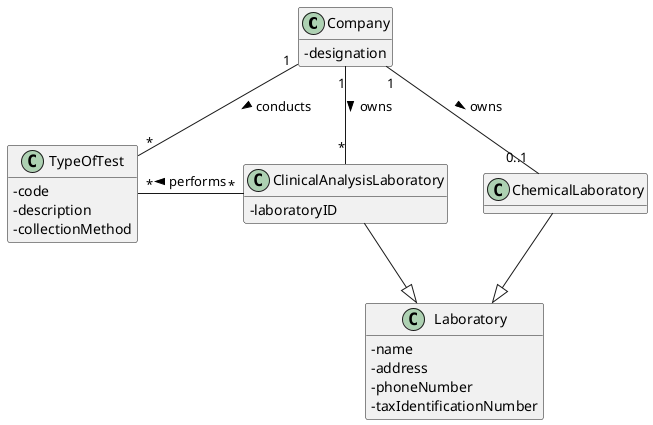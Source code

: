 @startuml
'https://plantuml.com/use-case-diagram
hide methods
skinparam classAttributeIconSize 0

class Company{
-designation
}

class ClinicalAnalysisLaboratory{
-laboratoryID
}


class TypeOfTest{
-code
-description
-collectionMethod
}

class ChemicalLaboratory{
}

class Laboratory{
-name
-address
-phoneNumber
-taxIdentificationNumber
}


Company"1" -- "*"TypeOfTest:> conducts
Company"1" -- "*"ClinicalAnalysisLaboratory:> owns
Company"1" -- "0..1" ChemicalLaboratory:> owns
ChemicalLaboratory --|> Laboratory
ClinicalAnalysisLaboratory --|> Laboratory
ClinicalAnalysisLaboratory "*" -left- "*" TypeOfTest:> performs
@enduml

